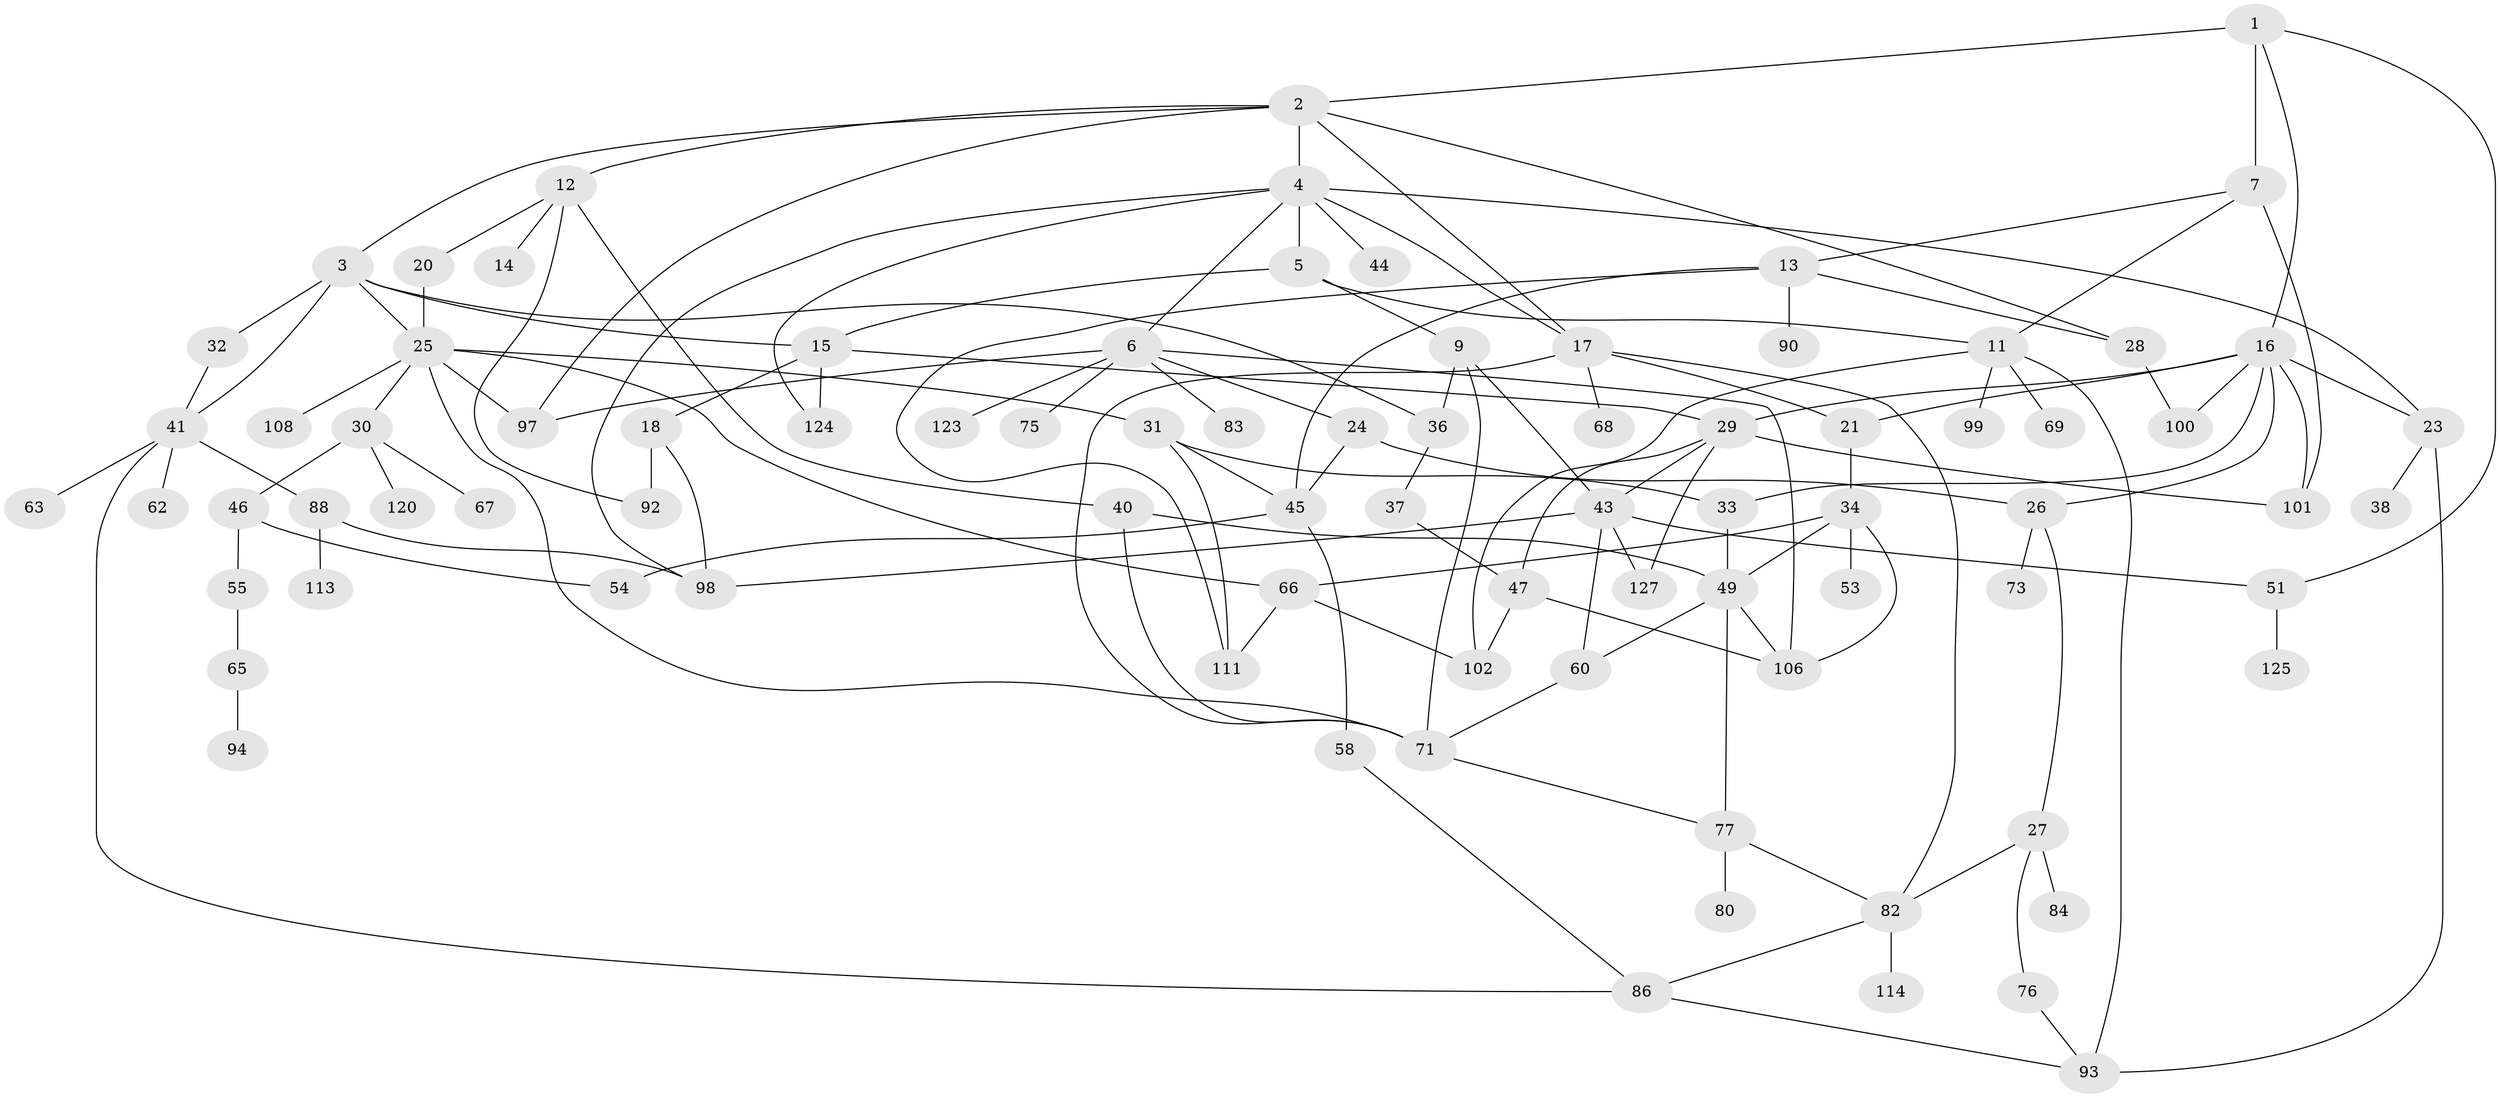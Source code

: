 // Generated by graph-tools (version 1.1) at 2025/51/02/27/25 19:51:36]
// undirected, 85 vertices, 136 edges
graph export_dot {
graph [start="1"]
  node [color=gray90,style=filled];
  1 [super="+10"];
  2 [super="+107"];
  3 [super="+57"];
  4 [super="+91"];
  5 [super="+103"];
  6 [super="+22"];
  7 [super="+8"];
  9 [super="+39"];
  11 [super="+72"];
  12 [super="+35"];
  13 [super="+70"];
  14;
  15 [super="+50"];
  16 [super="+85"];
  17 [super="+19"];
  18;
  20;
  21;
  23 [super="+81"];
  24 [super="+56"];
  25 [super="+59"];
  26 [super="+64"];
  27;
  28 [super="+87"];
  29 [super="+117"];
  30;
  31 [super="+61"];
  32 [super="+128"];
  33 [super="+119"];
  34 [super="+42"];
  36 [super="+74"];
  37;
  38 [super="+78"];
  40;
  41 [super="+52"];
  43 [super="+126"];
  44;
  45;
  46 [super="+122"];
  47 [super="+48"];
  49 [super="+115"];
  51;
  53;
  54 [super="+104"];
  55;
  58;
  60 [super="+95"];
  62;
  63;
  65;
  66 [super="+121"];
  67;
  68;
  69;
  71 [super="+89"];
  73;
  75;
  76;
  77 [super="+79"];
  80;
  82 [super="+110"];
  83;
  84;
  86 [super="+96"];
  88 [super="+116"];
  90;
  92 [super="+129"];
  93;
  94;
  97 [super="+109"];
  98 [super="+105"];
  99;
  100;
  101 [super="+112"];
  102 [super="+118"];
  106;
  108;
  111;
  113;
  114;
  120;
  123;
  124;
  125;
  127;
  1 -- 2;
  1 -- 7 [weight=2];
  1 -- 16;
  1 -- 51;
  2 -- 3;
  2 -- 4;
  2 -- 12;
  2 -- 17;
  2 -- 97;
  2 -- 28;
  3 -- 15;
  3 -- 32;
  3 -- 25;
  3 -- 41;
  3 -- 36;
  4 -- 5;
  4 -- 6;
  4 -- 23;
  4 -- 44;
  4 -- 17;
  4 -- 124;
  4 -- 98;
  5 -- 9;
  5 -- 15;
  5 -- 11;
  6 -- 75;
  6 -- 97 [weight=2];
  6 -- 83;
  6 -- 24;
  6 -- 106;
  6 -- 123;
  7 -- 11;
  7 -- 13;
  7 -- 101;
  9 -- 36;
  9 -- 43;
  9 -- 71;
  11 -- 69;
  11 -- 93;
  11 -- 99;
  11 -- 102;
  12 -- 14;
  12 -- 20;
  12 -- 40;
  12 -- 92;
  13 -- 28;
  13 -- 45;
  13 -- 90;
  13 -- 111;
  15 -- 18;
  15 -- 29;
  15 -- 124;
  16 -- 29;
  16 -- 100;
  16 -- 23;
  16 -- 21;
  16 -- 26;
  16 -- 33;
  16 -- 101;
  17 -- 21;
  17 -- 68;
  17 -- 82;
  17 -- 71;
  18 -- 92;
  18 -- 98;
  20 -- 25;
  21 -- 34;
  23 -- 38;
  23 -- 93;
  24 -- 26;
  24 -- 45;
  25 -- 30;
  25 -- 31;
  25 -- 108;
  25 -- 71;
  25 -- 97;
  25 -- 66;
  26 -- 27;
  26 -- 73;
  27 -- 76;
  27 -- 84;
  27 -- 82;
  28 -- 100 [weight=2];
  29 -- 101;
  29 -- 127;
  29 -- 43;
  29 -- 47;
  30 -- 46;
  30 -- 67;
  30 -- 120;
  31 -- 33;
  31 -- 111;
  31 -- 45;
  32 -- 41;
  33 -- 49;
  34 -- 53;
  34 -- 106;
  34 -- 49;
  34 -- 66;
  36 -- 37;
  37 -- 47;
  40 -- 49;
  40 -- 71;
  41 -- 63;
  41 -- 88;
  41 -- 62;
  41 -- 86;
  43 -- 60;
  43 -- 127;
  43 -- 51;
  43 -- 98;
  45 -- 54;
  45 -- 58;
  46 -- 55;
  46 -- 54;
  47 -- 106;
  47 -- 102;
  49 -- 77;
  49 -- 106;
  49 -- 60;
  51 -- 125;
  55 -- 65;
  58 -- 86;
  60 -- 71;
  65 -- 94;
  66 -- 111;
  66 -- 102;
  71 -- 77;
  76 -- 93;
  77 -- 80;
  77 -- 82;
  82 -- 114;
  82 -- 86;
  86 -- 93;
  88 -- 113;
  88 -- 98;
}
